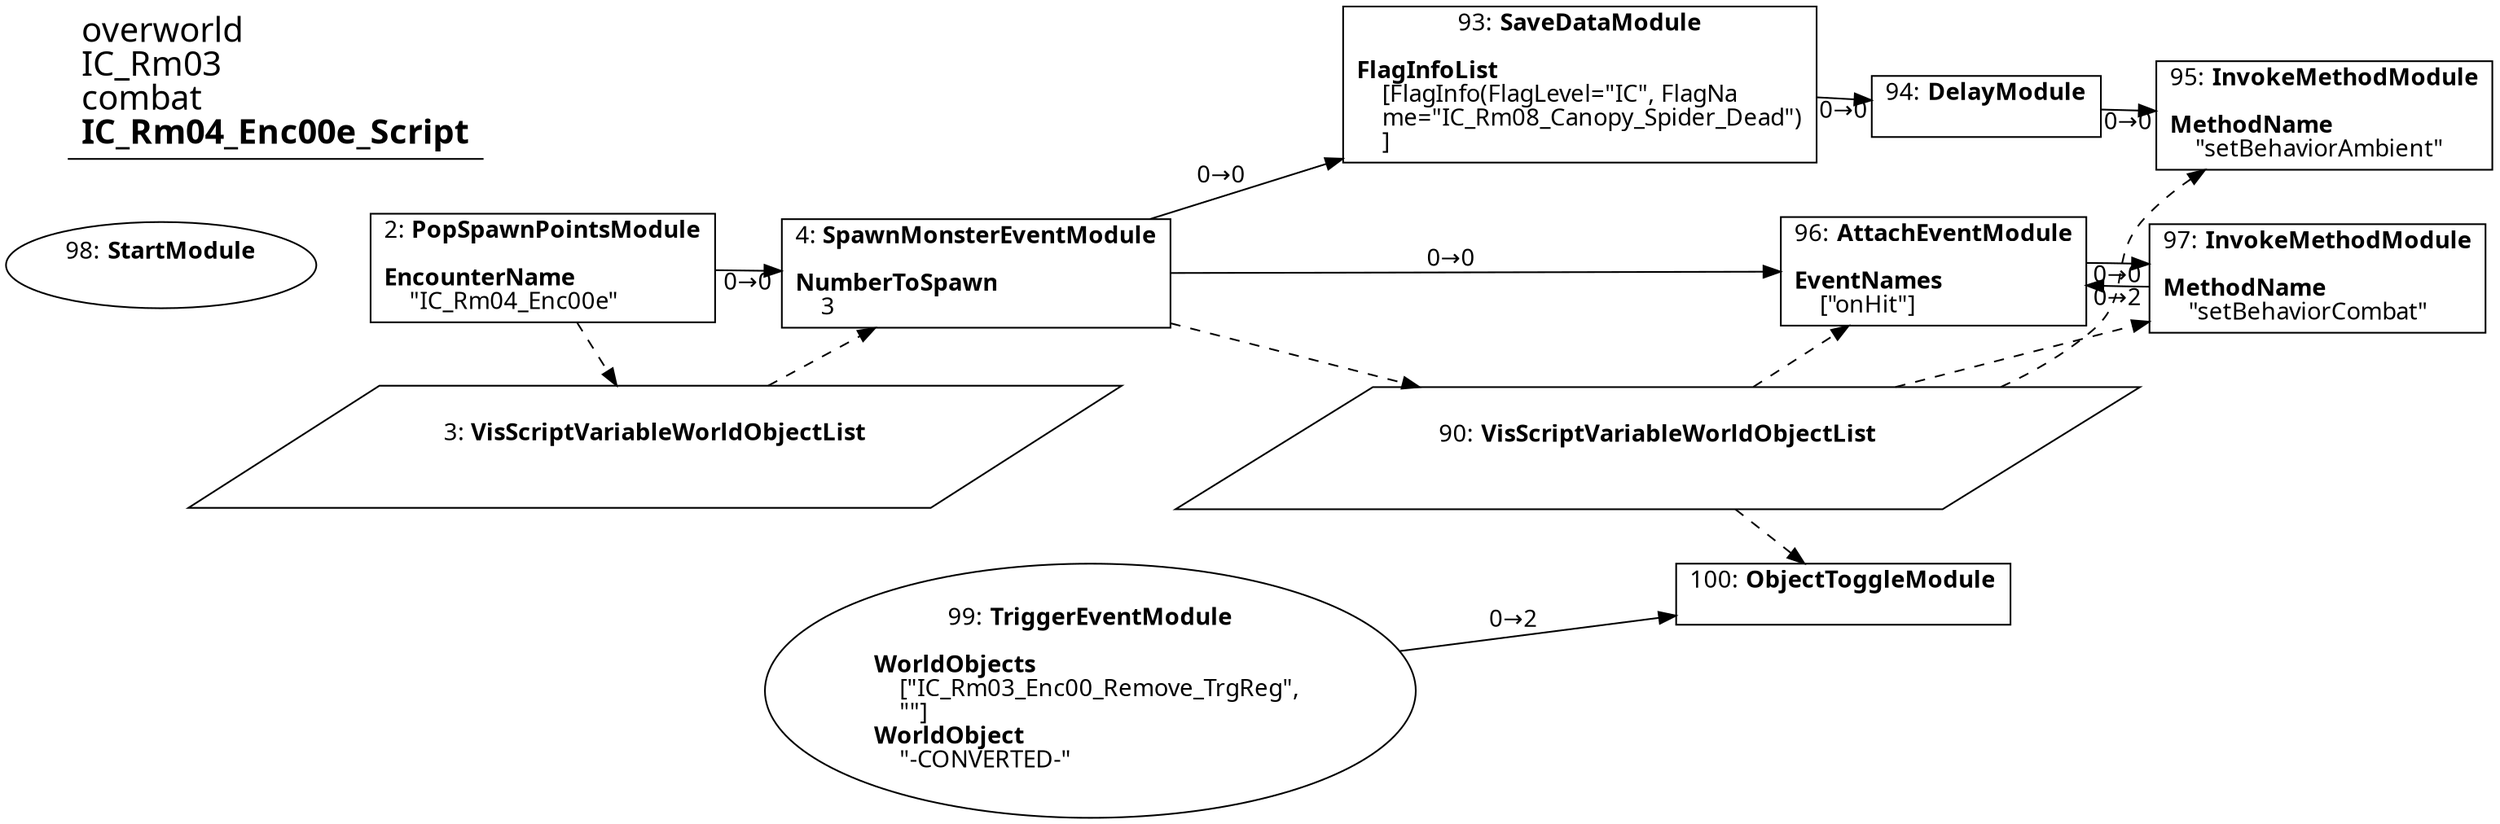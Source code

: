 digraph {
    layout = fdp;
    overlap = prism;
    sep = "+16";
    splines = spline;

    node [ shape = box ];

    graph [ fontname = "Segoe UI" ];
    node [ fontname = "Segoe UI" ];
    edge [ fontname = "Segoe UI" ];

    2 [ label = <2: <b>PopSpawnPointsModule</b><br/><br/><b>EncounterName</b><br align="left"/>    &quot;IC_Rm04_Enc00e&quot;<br align="left"/>> ];
    2 [ pos = "0.29000002,-0.27400002!" ];
    2 -> 4 [ label = "0→0" ];
    2 -> 3 [ style = dashed ];

    3 [ label = <3: <b>VisScriptVariableWorldObjectList</b><br/><br/>> ];
    3 [ shape = parallelogram ]
    3 [ pos = "0.57600003,-0.39400002!" ];

    4 [ label = <4: <b>SpawnMonsterEventModule</b><br/><br/><b>NumberToSpawn</b><br align="left"/>    3<br align="left"/>> ];
    4 [ pos = "0.80700004,-0.27400002!" ];
    4 -> 93 [ label = "0→0" ];
    4 -> 96 [ label = "0→0" ];
    3 -> 4 [ style = dashed ];
    4 -> 90 [ style = dashed ];

    90 [ label = <90: <b>VisScriptVariableWorldObjectList</b><br/><br/>> ];
    90 [ shape = parallelogram ]
    90 [ pos = "1.258,-0.44000003!" ];

    93 [ label = <93: <b>SaveDataModule</b><br/><br/><b>FlagInfoList</b><br align="left"/>    [FlagInfo(FlagLevel=&quot;IC&quot;, FlagNa<br align="left"/>    me=&quot;IC_Rm08_Canopy_Spider_Dead&quot;)<br align="left"/>    ]<br align="left"/>> ];
    93 [ pos = "1.256,-0.128!" ];
    93 -> 94 [ label = "0→0" ];

    94 [ label = <94: <b>DelayModule</b><br/><br/>> ];
    94 [ pos = "1.4900001,-0.128!" ];
    94 -> 95 [ label = "0→0" ];

    95 [ label = <95: <b>InvokeMethodModule</b><br/><br/><b>MethodName</b><br align="left"/>    &quot;setBehaviorAmbient&quot;<br align="left"/>> ];
    95 [ pos = "1.697,-0.128!" ];
    90 -> 95 [ style = dashed ];

    96 [ label = <96: <b>AttachEventModule</b><br/><br/><b>EventNames</b><br align="left"/>    [&quot;onHit&quot;]<br align="left"/>> ];
    96 [ pos = "1.488,-0.31100002!" ];
    96 -> 97 [ label = "0→0" ];
    90 -> 96 [ style = dashed ];

    97 [ label = <97: <b>InvokeMethodModule</b><br/><br/><b>MethodName</b><br align="left"/>    &quot;setBehaviorCombat&quot;<br align="left"/>> ];
    97 [ pos = "1.7210001,-0.31100002!" ];
    97 -> 96 [ label = "0→2" ];
    90 -> 97 [ style = dashed ];

    98 [ label = <98: <b>StartModule</b><br/><br/>> ];
    98 [ shape = oval ]
    98 [ pos = "0.071,-0.27400002!" ];

    99 [ label = <99: <b>TriggerEventModule</b><br/><br/><b>WorldObjects</b><br align="left"/>    [&quot;IC_Rm03_Enc00_Remove_TrgReg&quot;, <br align="left"/>    &quot;&quot;]<br align="left"/><b>WorldObject</b><br align="left"/>    &quot;-CONVERTED-&quot;<br align="left"/>> ];
    99 [ shape = oval ]
    99 [ pos = "0.84000003,-0.64100003!" ];
    99 -> 100 [ label = "0→2" ];

    100 [ label = <100: <b>ObjectToggleModule</b><br/><br/>> ];
    100 [ pos = "1.483,-0.595!" ];
    90 -> 100 [ style = dashed ];

    title [ pos = "0.07,-0.127!" ];
    title [ shape = underline ];
    title [ label = <<font point-size="20">overworld<br align="left"/>IC_Rm03<br align="left"/>combat<br align="left"/><b>IC_Rm04_Enc00e_Script</b><br align="left"/></font>> ];
}
